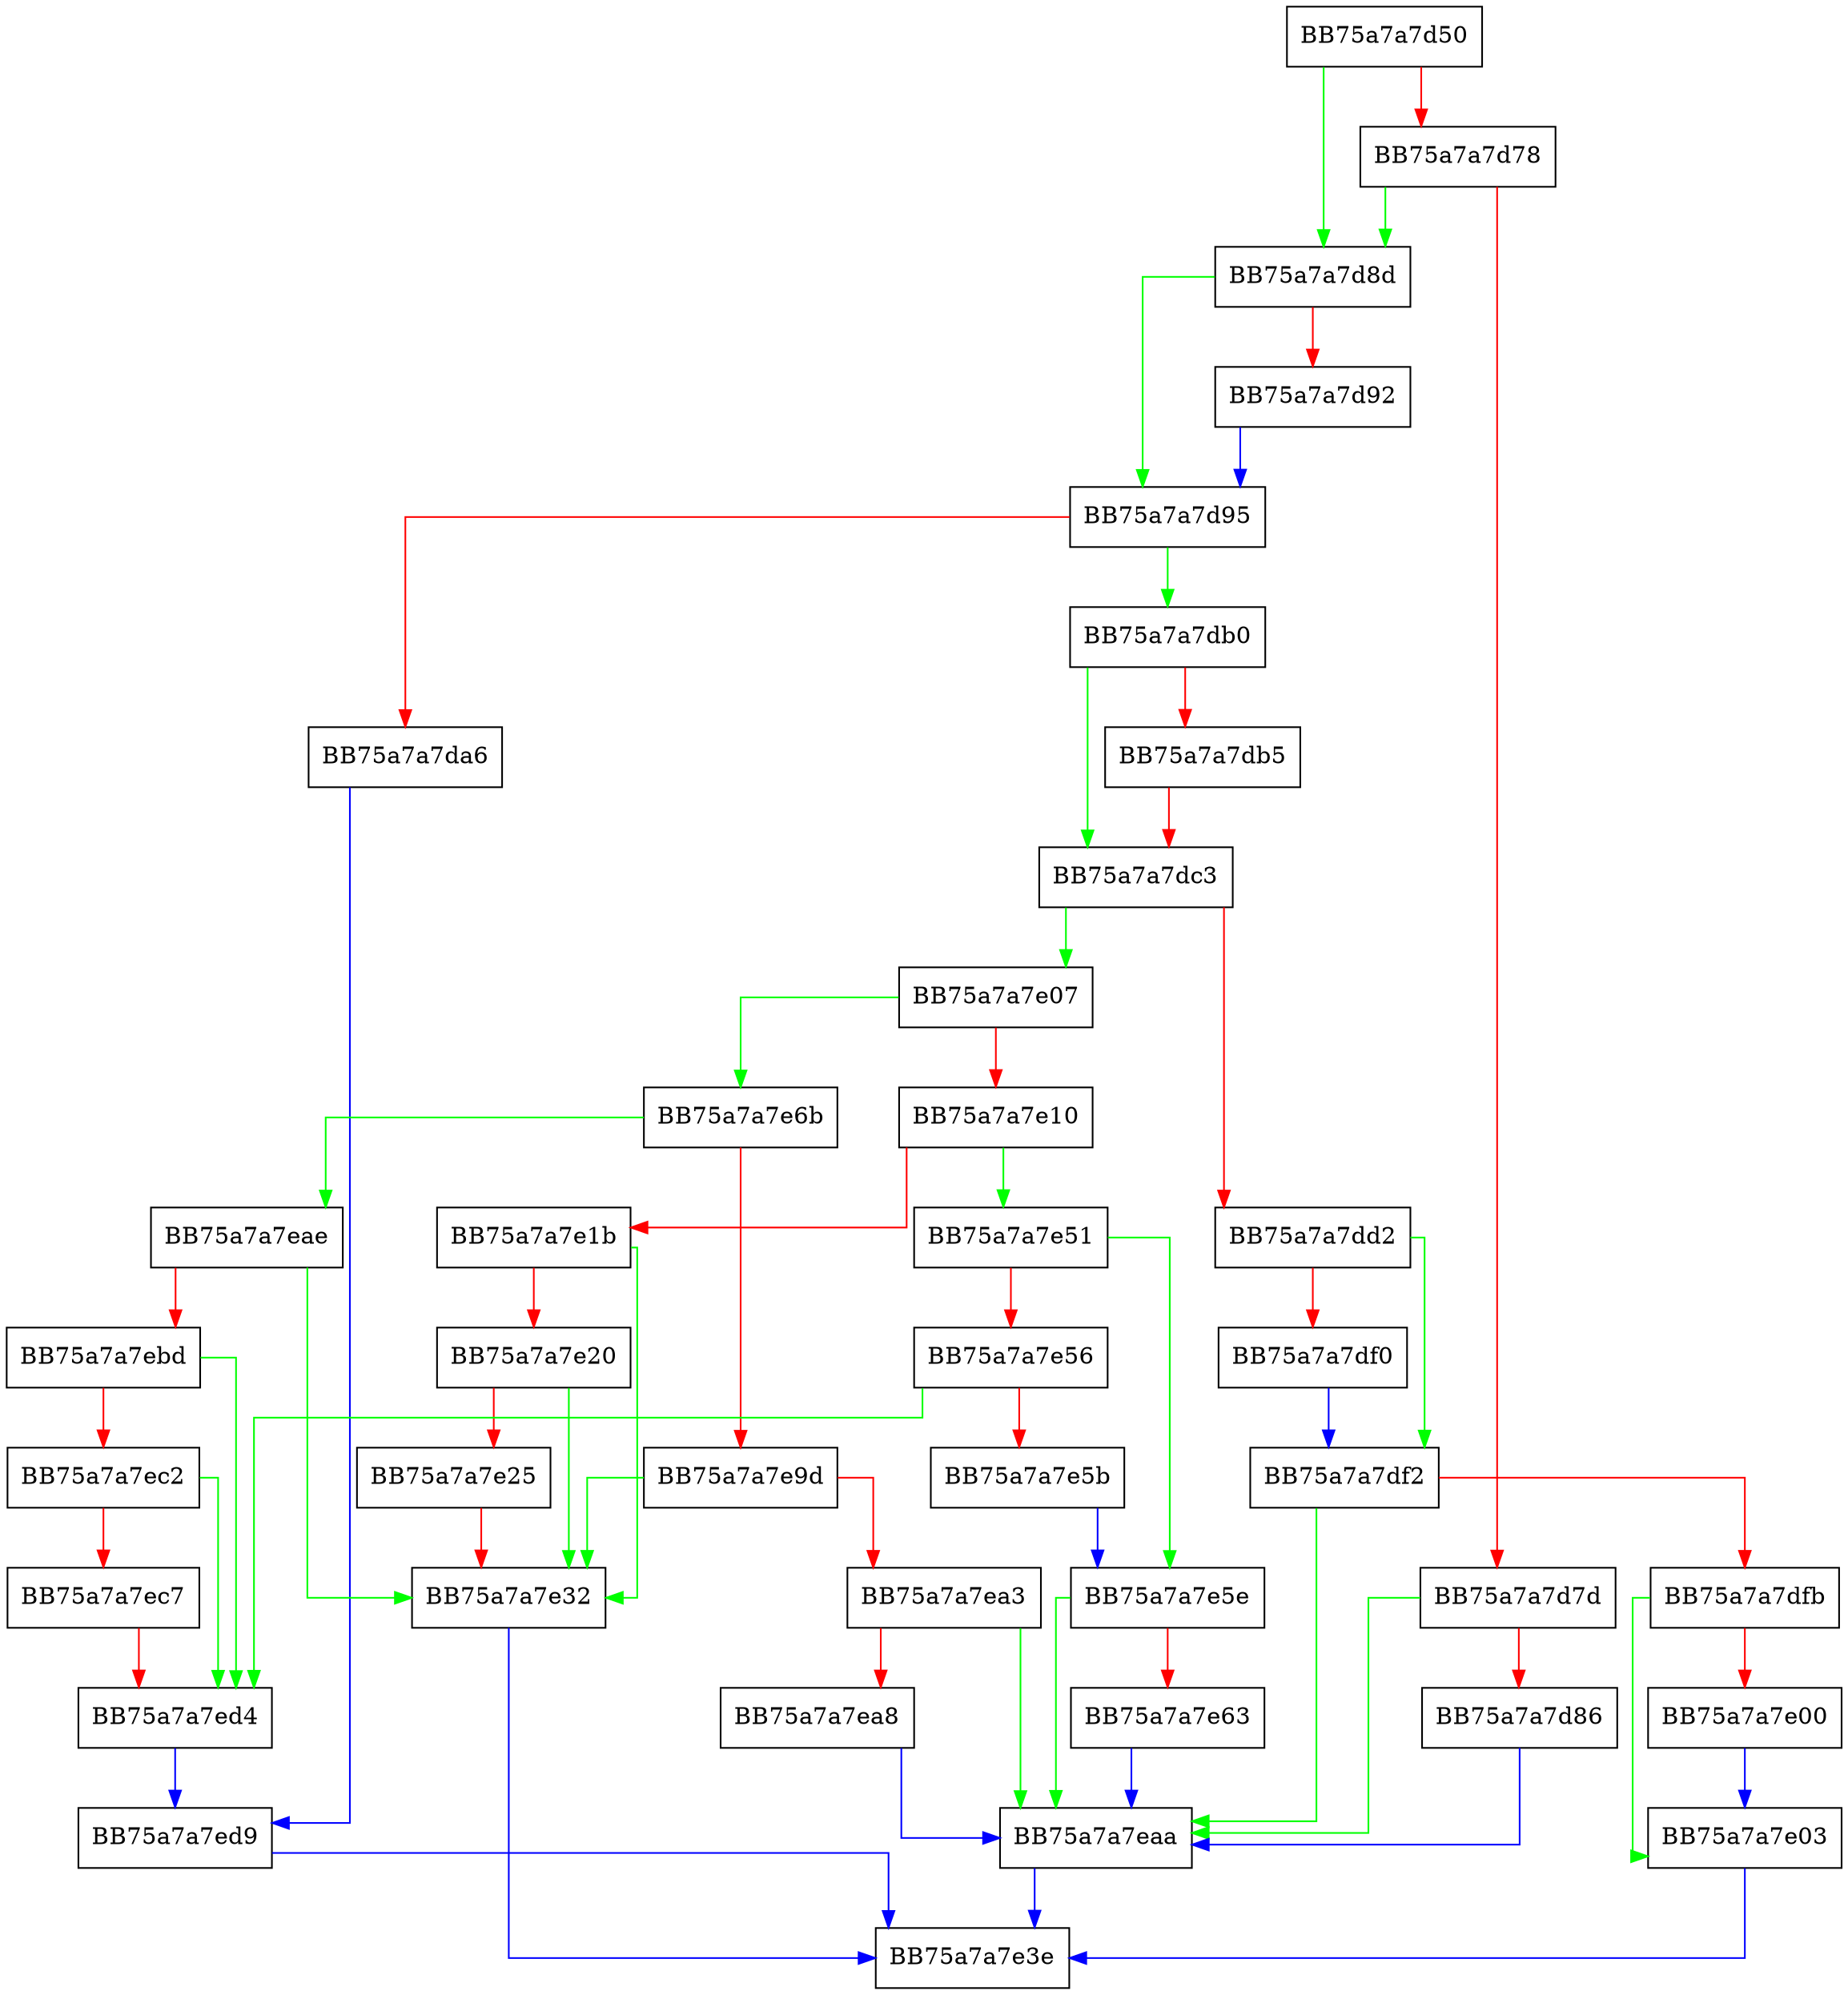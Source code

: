 digraph _wctomb_internal {
  node [shape="box"];
  graph [splines=ortho];
  BB75a7a7d50 -> BB75a7a7d8d [color="green"];
  BB75a7a7d50 -> BB75a7a7d78 [color="red"];
  BB75a7a7d78 -> BB75a7a7d8d [color="green"];
  BB75a7a7d78 -> BB75a7a7d7d [color="red"];
  BB75a7a7d7d -> BB75a7a7eaa [color="green"];
  BB75a7a7d7d -> BB75a7a7d86 [color="red"];
  BB75a7a7d86 -> BB75a7a7eaa [color="blue"];
  BB75a7a7d8d -> BB75a7a7d95 [color="green"];
  BB75a7a7d8d -> BB75a7a7d92 [color="red"];
  BB75a7a7d92 -> BB75a7a7d95 [color="blue"];
  BB75a7a7d95 -> BB75a7a7db0 [color="green"];
  BB75a7a7d95 -> BB75a7a7da6 [color="red"];
  BB75a7a7da6 -> BB75a7a7ed9 [color="blue"];
  BB75a7a7db0 -> BB75a7a7dc3 [color="green"];
  BB75a7a7db0 -> BB75a7a7db5 [color="red"];
  BB75a7a7db5 -> BB75a7a7dc3 [color="red"];
  BB75a7a7dc3 -> BB75a7a7e07 [color="green"];
  BB75a7a7dc3 -> BB75a7a7dd2 [color="red"];
  BB75a7a7dd2 -> BB75a7a7df2 [color="green"];
  BB75a7a7dd2 -> BB75a7a7df0 [color="red"];
  BB75a7a7df0 -> BB75a7a7df2 [color="blue"];
  BB75a7a7df2 -> BB75a7a7eaa [color="green"];
  BB75a7a7df2 -> BB75a7a7dfb [color="red"];
  BB75a7a7dfb -> BB75a7a7e03 [color="green"];
  BB75a7a7dfb -> BB75a7a7e00 [color="red"];
  BB75a7a7e00 -> BB75a7a7e03 [color="blue"];
  BB75a7a7e03 -> BB75a7a7e3e [color="blue"];
  BB75a7a7e07 -> BB75a7a7e6b [color="green"];
  BB75a7a7e07 -> BB75a7a7e10 [color="red"];
  BB75a7a7e10 -> BB75a7a7e51 [color="green"];
  BB75a7a7e10 -> BB75a7a7e1b [color="red"];
  BB75a7a7e1b -> BB75a7a7e32 [color="green"];
  BB75a7a7e1b -> BB75a7a7e20 [color="red"];
  BB75a7a7e20 -> BB75a7a7e32 [color="green"];
  BB75a7a7e20 -> BB75a7a7e25 [color="red"];
  BB75a7a7e25 -> BB75a7a7e32 [color="red"];
  BB75a7a7e32 -> BB75a7a7e3e [color="blue"];
  BB75a7a7e51 -> BB75a7a7e5e [color="green"];
  BB75a7a7e51 -> BB75a7a7e56 [color="red"];
  BB75a7a7e56 -> BB75a7a7ed4 [color="green"];
  BB75a7a7e56 -> BB75a7a7e5b [color="red"];
  BB75a7a7e5b -> BB75a7a7e5e [color="blue"];
  BB75a7a7e5e -> BB75a7a7eaa [color="green"];
  BB75a7a7e5e -> BB75a7a7e63 [color="red"];
  BB75a7a7e63 -> BB75a7a7eaa [color="blue"];
  BB75a7a7e6b -> BB75a7a7eae [color="green"];
  BB75a7a7e6b -> BB75a7a7e9d [color="red"];
  BB75a7a7e9d -> BB75a7a7e32 [color="green"];
  BB75a7a7e9d -> BB75a7a7ea3 [color="red"];
  BB75a7a7ea3 -> BB75a7a7eaa [color="green"];
  BB75a7a7ea3 -> BB75a7a7ea8 [color="red"];
  BB75a7a7ea8 -> BB75a7a7eaa [color="blue"];
  BB75a7a7eaa -> BB75a7a7e3e [color="blue"];
  BB75a7a7eae -> BB75a7a7e32 [color="green"];
  BB75a7a7eae -> BB75a7a7ebd [color="red"];
  BB75a7a7ebd -> BB75a7a7ed4 [color="green"];
  BB75a7a7ebd -> BB75a7a7ec2 [color="red"];
  BB75a7a7ec2 -> BB75a7a7ed4 [color="green"];
  BB75a7a7ec2 -> BB75a7a7ec7 [color="red"];
  BB75a7a7ec7 -> BB75a7a7ed4 [color="red"];
  BB75a7a7ed4 -> BB75a7a7ed9 [color="blue"];
  BB75a7a7ed9 -> BB75a7a7e3e [color="blue"];
}